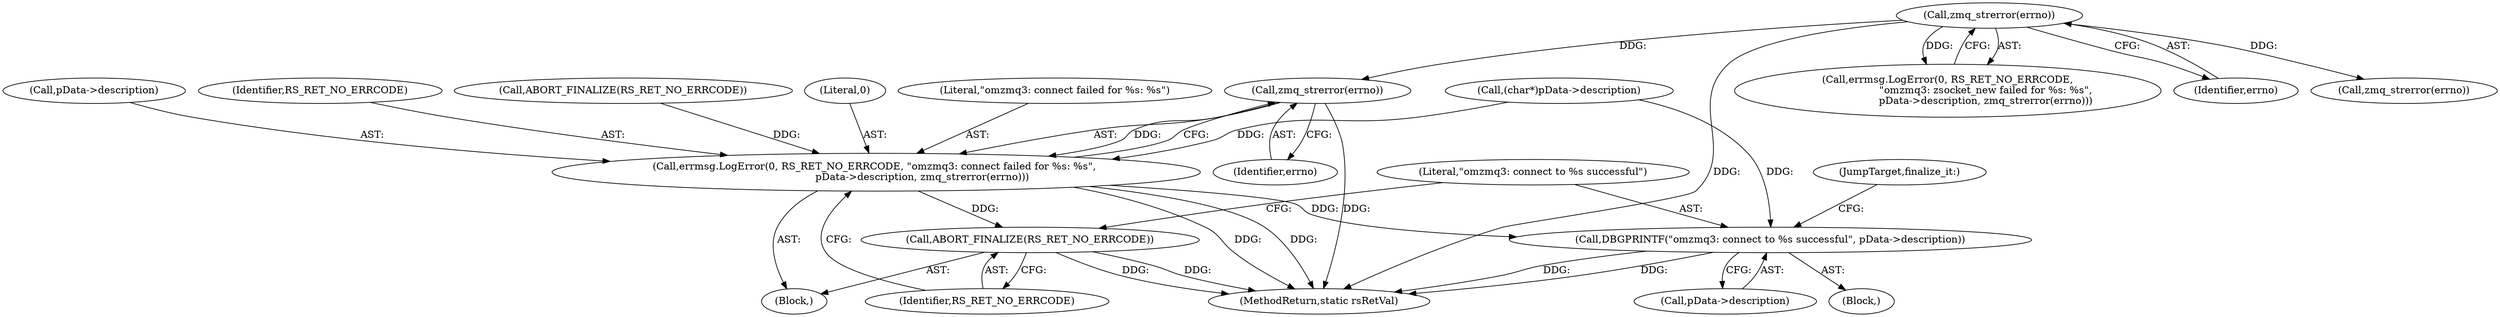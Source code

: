 digraph "0_rsyslog_062d0c671a29f7c6f7dff4a2f1f35df375bbb30b_0@API" {
"1000448" [label="(Call,zmq_strerror(errno))"];
"1000148" [label="(Call,zmq_strerror(errno))"];
"1000441" [label="(Call,errmsg.LogError(0, RS_RET_NO_ERRCODE, \"omzmq3: connect failed for %s: %s\", \n                             pData->description, zmq_strerror(errno)))"];
"1000450" [label="(Call,ABORT_FINALIZE(RS_RET_NO_ERRCODE))"];
"1000452" [label="(Call,DBGPRINTF(\"omzmq3: connect to %s successful\", pData->description))"];
"1000141" [label="(Call,errmsg.LogError(0, RS_RET_NO_ERRCODE,\n                        \"omzmq3: zsocket_new failed for %s: %s\",\n                        pData->description, zmq_strerror(errno)))"];
"1000449" [label="(Identifier,errno)"];
"1000445" [label="(Call,pData->description)"];
"1000457" [label="(JumpTarget,finalize_it:)"];
"1000452" [label="(Call,DBGPRINTF(\"omzmq3: connect to %s successful\", pData->description))"];
"1000443" [label="(Identifier,RS_RET_NO_ERRCODE)"];
"1000150" [label="(Call,ABORT_FINALIZE(RS_RET_NO_ERRCODE))"];
"1000440" [label="(Block,)"];
"1000442" [label="(Literal,0)"];
"1000149" [label="(Identifier,errno)"];
"1000450" [label="(Call,ABORT_FINALIZE(RS_RET_NO_ERRCODE))"];
"1000448" [label="(Call,zmq_strerror(errno))"];
"1000148" [label="(Call,zmq_strerror(errno))"];
"1000453" [label="(Literal,\"omzmq3: connect to %s successful\")"];
"1000444" [label="(Literal,\"omzmq3: connect failed for %s: %s\")"];
"1000459" [label="(MethodReturn,static rsRetVal)"];
"1000451" [label="(Identifier,RS_RET_NO_ERRCODE)"];
"1000454" [label="(Call,pData->description)"];
"1000435" [label="(Call,(char*)pData->description)"];
"1000416" [label="(Call,zmq_strerror(errno))"];
"1000426" [label="(Block,)"];
"1000441" [label="(Call,errmsg.LogError(0, RS_RET_NO_ERRCODE, \"omzmq3: connect failed for %s: %s\", \n                             pData->description, zmq_strerror(errno)))"];
"1000448" -> "1000441"  [label="AST: "];
"1000448" -> "1000449"  [label="CFG: "];
"1000449" -> "1000448"  [label="AST: "];
"1000441" -> "1000448"  [label="CFG: "];
"1000448" -> "1000459"  [label="DDG: "];
"1000448" -> "1000441"  [label="DDG: "];
"1000148" -> "1000448"  [label="DDG: "];
"1000148" -> "1000141"  [label="AST: "];
"1000148" -> "1000149"  [label="CFG: "];
"1000149" -> "1000148"  [label="AST: "];
"1000141" -> "1000148"  [label="CFG: "];
"1000148" -> "1000459"  [label="DDG: "];
"1000148" -> "1000141"  [label="DDG: "];
"1000148" -> "1000416"  [label="DDG: "];
"1000441" -> "1000440"  [label="AST: "];
"1000442" -> "1000441"  [label="AST: "];
"1000443" -> "1000441"  [label="AST: "];
"1000444" -> "1000441"  [label="AST: "];
"1000445" -> "1000441"  [label="AST: "];
"1000451" -> "1000441"  [label="CFG: "];
"1000441" -> "1000459"  [label="DDG: "];
"1000441" -> "1000459"  [label="DDG: "];
"1000150" -> "1000441"  [label="DDG: "];
"1000435" -> "1000441"  [label="DDG: "];
"1000441" -> "1000450"  [label="DDG: "];
"1000441" -> "1000452"  [label="DDG: "];
"1000450" -> "1000440"  [label="AST: "];
"1000450" -> "1000451"  [label="CFG: "];
"1000451" -> "1000450"  [label="AST: "];
"1000453" -> "1000450"  [label="CFG: "];
"1000450" -> "1000459"  [label="DDG: "];
"1000450" -> "1000459"  [label="DDG: "];
"1000452" -> "1000426"  [label="AST: "];
"1000452" -> "1000454"  [label="CFG: "];
"1000453" -> "1000452"  [label="AST: "];
"1000454" -> "1000452"  [label="AST: "];
"1000457" -> "1000452"  [label="CFG: "];
"1000452" -> "1000459"  [label="DDG: "];
"1000452" -> "1000459"  [label="DDG: "];
"1000435" -> "1000452"  [label="DDG: "];
}
